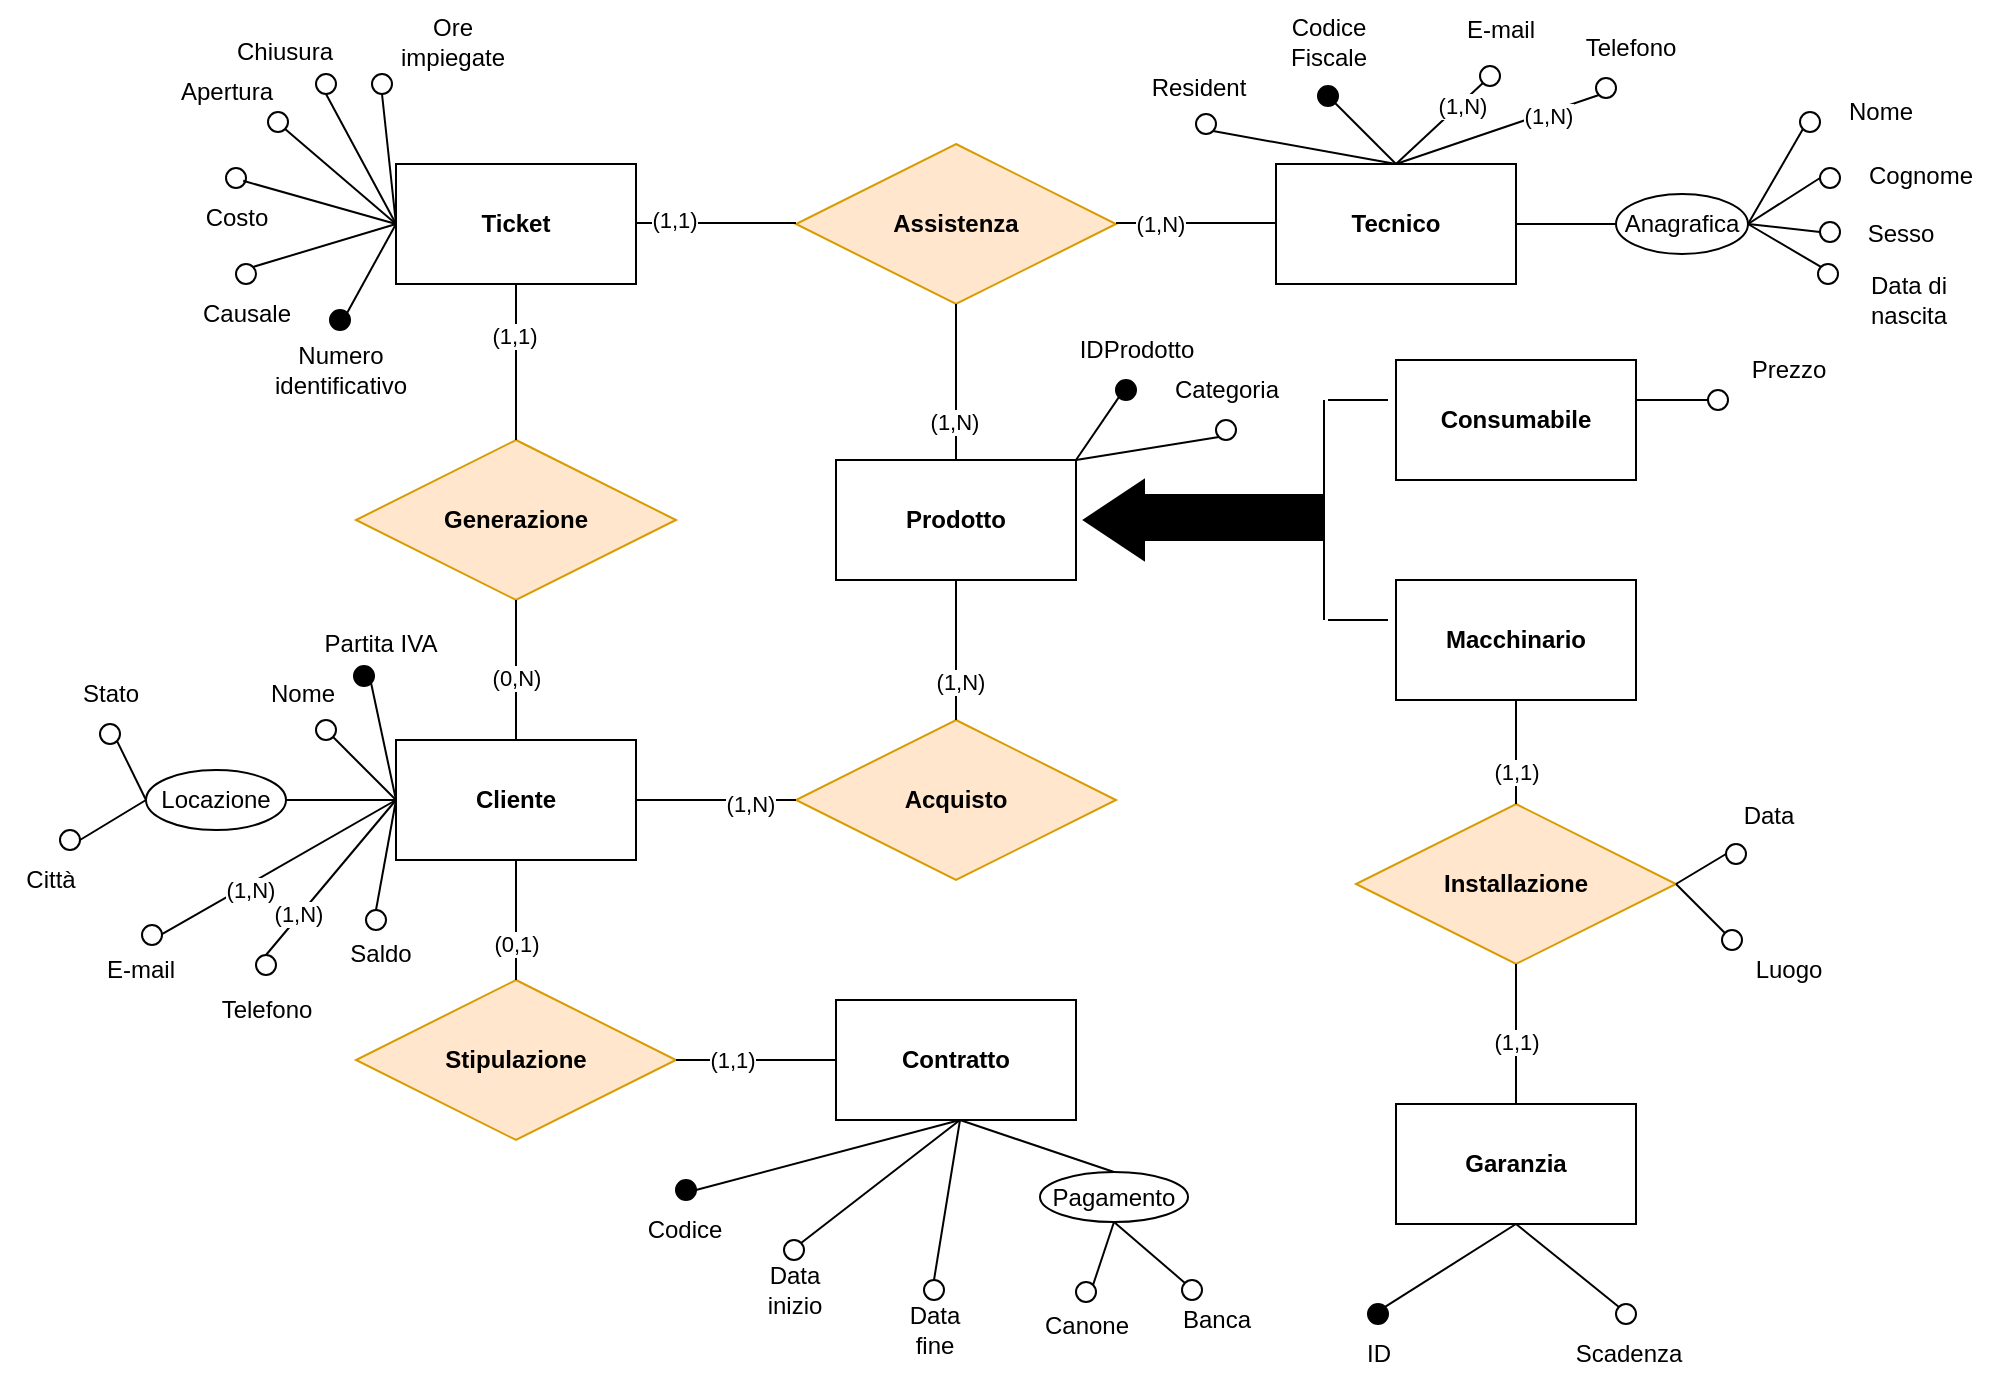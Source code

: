 <mxfile version="20.2.3" type="device"><diagram id="WCkFKTcD8QJV4buG_M0Y" name="Pagina-1"><mxGraphModel dx="1038" dy="641" grid="1" gridSize="10" guides="1" tooltips="1" connect="1" arrows="1" fold="1" page="1" pageScale="1" pageWidth="827" pageHeight="1169" math="0" shadow="0"><root><mxCell id="0"/><mxCell id="1" parent="0"/><mxCell id="jaDOFw0nCV8TzY5Cph0E-1" value="&lt;b&gt;Contratto&lt;/b&gt;" style="rounded=0;whiteSpace=wrap;html=1;" parent="1" vertex="1"><mxGeometry x="428" y="528" width="120" height="60" as="geometry"/></mxCell><mxCell id="jaDOFw0nCV8TzY5Cph0E-2" value="&lt;b&gt;Cliente&lt;/b&gt;" style="rounded=0;whiteSpace=wrap;html=1;" parent="1" vertex="1"><mxGeometry x="208" y="398" width="120" height="60" as="geometry"/></mxCell><mxCell id="jaDOFw0nCV8TzY5Cph0E-3" value="&lt;b&gt;Ticket&lt;/b&gt;" style="rounded=0;whiteSpace=wrap;html=1;" parent="1" vertex="1"><mxGeometry x="208" y="110" width="120" height="60" as="geometry"/></mxCell><mxCell id="jaDOFw0nCV8TzY5Cph0E-4" value="&lt;b&gt;Tecnico&lt;/b&gt;" style="rounded=0;whiteSpace=wrap;html=1;" parent="1" vertex="1"><mxGeometry x="648" y="110" width="120" height="60" as="geometry"/></mxCell><mxCell id="jaDOFw0nCV8TzY5Cph0E-5" value="&lt;b&gt;Stipulazione&lt;/b&gt;" style="rhombus;whiteSpace=wrap;html=1;fillColor=#ffe6cc;strokeColor=#d79b00;" parent="1" vertex="1"><mxGeometry x="188" y="518" width="160" height="80" as="geometry"/></mxCell><mxCell id="jaDOFw0nCV8TzY5Cph0E-6" value="&lt;b&gt;Generazione&lt;/b&gt;" style="rhombus;whiteSpace=wrap;html=1;fillColor=#ffe6cc;strokeColor=#d79b00;" parent="1" vertex="1"><mxGeometry x="188" y="248" width="160" height="80" as="geometry"/></mxCell><mxCell id="jaDOFw0nCV8TzY5Cph0E-7" value="" style="endArrow=none;html=1;rounded=0;exitX=0.5;exitY=0;exitDx=0;exitDy=0;entryX=0.5;entryY=1;entryDx=0;entryDy=0;" parent="1" source="jaDOFw0nCV8TzY5Cph0E-2" target="jaDOFw0nCV8TzY5Cph0E-6" edge="1"><mxGeometry width="50" height="50" relative="1" as="geometry"><mxPoint x="267.5" y="388" as="sourcePoint"/><mxPoint x="267.5" y="338" as="targetPoint"/></mxGeometry></mxCell><mxCell id="-6jxkSD3KiREKFxEEnWQ-5" value="(0,N)" style="edgeLabel;html=1;align=center;verticalAlign=middle;resizable=0;points=[];" parent="jaDOFw0nCV8TzY5Cph0E-7" vertex="1" connectable="0"><mxGeometry x="-0.469" y="2" relative="1" as="geometry"><mxPoint x="2" y="-13" as="offset"/></mxGeometry></mxCell><mxCell id="jaDOFw0nCV8TzY5Cph0E-8" value="&lt;b&gt;Assistenza&lt;/b&gt;" style="rhombus;whiteSpace=wrap;html=1;fillColor=#ffe6cc;strokeColor=#d79b00;" parent="1" vertex="1"><mxGeometry x="408" y="100" width="160" height="80" as="geometry"/></mxCell><mxCell id="jaDOFw0nCV8TzY5Cph0E-9" value="" style="endArrow=none;html=1;rounded=0;" parent="1" edge="1"><mxGeometry width="50" height="50" relative="1" as="geometry"><mxPoint x="328" y="139.5" as="sourcePoint"/><mxPoint x="408" y="139.5" as="targetPoint"/></mxGeometry></mxCell><mxCell id="-6jxkSD3KiREKFxEEnWQ-7" value="(1,1)" style="edgeLabel;html=1;align=center;verticalAlign=middle;resizable=0;points=[];" parent="jaDOFw0nCV8TzY5Cph0E-9" vertex="1" connectable="0"><mxGeometry x="-0.525" y="2" relative="1" as="geometry"><mxPoint as="offset"/></mxGeometry></mxCell><mxCell id="jaDOFw0nCV8TzY5Cph0E-10" value="" style="endArrow=none;html=1;rounded=0;" parent="1" edge="1"><mxGeometry width="50" height="50" relative="1" as="geometry"><mxPoint x="568" y="139.5" as="sourcePoint"/><mxPoint x="648" y="139.5" as="targetPoint"/></mxGeometry></mxCell><mxCell id="-6jxkSD3KiREKFxEEnWQ-8" value="(1,N)" style="edgeLabel;html=1;align=center;verticalAlign=middle;resizable=0;points=[];" parent="jaDOFw0nCV8TzY5Cph0E-10" vertex="1" connectable="0"><mxGeometry x="-0.45" relative="1" as="geometry"><mxPoint as="offset"/></mxGeometry></mxCell><mxCell id="jaDOFw0nCV8TzY5Cph0E-11" value="&lt;b&gt;Prodotto&lt;/b&gt;" style="rounded=0;whiteSpace=wrap;html=1;" parent="1" vertex="1"><mxGeometry x="428" y="258" width="120" height="60" as="geometry"/></mxCell><mxCell id="jaDOFw0nCV8TzY5Cph0E-12" value="" style="endArrow=none;html=1;rounded=0;entryX=0.5;entryY=1;entryDx=0;entryDy=0;exitX=0.5;exitY=0;exitDx=0;exitDy=0;" parent="1" source="jaDOFw0nCV8TzY5Cph0E-6" target="jaDOFw0nCV8TzY5Cph0E-3" edge="1"><mxGeometry width="50" height="50" relative="1" as="geometry"><mxPoint x="478" y="298" as="sourcePoint"/><mxPoint x="528" y="248" as="targetPoint"/></mxGeometry></mxCell><mxCell id="-6jxkSD3KiREKFxEEnWQ-6" value="(1,1)" style="edgeLabel;html=1;align=center;verticalAlign=middle;resizable=0;points=[];" parent="jaDOFw0nCV8TzY5Cph0E-12" vertex="1" connectable="0"><mxGeometry x="0.349" y="1" relative="1" as="geometry"><mxPoint as="offset"/></mxGeometry></mxCell><mxCell id="jaDOFw0nCV8TzY5Cph0E-13" value="&lt;b&gt;Acquisto&lt;/b&gt;" style="rhombus;whiteSpace=wrap;html=1;fillColor=#ffe6cc;strokeColor=#d79b00;" parent="1" vertex="1"><mxGeometry x="408" y="388" width="160" height="80" as="geometry"/></mxCell><mxCell id="jaDOFw0nCV8TzY5Cph0E-14" value="" style="endArrow=none;html=1;rounded=0;exitX=0.5;exitY=1;exitDx=0;exitDy=0;entryX=0.5;entryY=0;entryDx=0;entryDy=0;" parent="1" source="jaDOFw0nCV8TzY5Cph0E-2" target="jaDOFw0nCV8TzY5Cph0E-5" edge="1"><mxGeometry width="50" height="50" relative="1" as="geometry"><mxPoint x="478" y="438" as="sourcePoint"/><mxPoint x="528" y="388" as="targetPoint"/></mxGeometry></mxCell><mxCell id="-6jxkSD3KiREKFxEEnWQ-3" value="(0,1)" style="edgeLabel;html=1;align=center;verticalAlign=middle;resizable=0;points=[];" parent="jaDOFw0nCV8TzY5Cph0E-14" vertex="1" connectable="0"><mxGeometry x="0.613" relative="1" as="geometry"><mxPoint y="-7" as="offset"/></mxGeometry></mxCell><mxCell id="jaDOFw0nCV8TzY5Cph0E-15" value="" style="endArrow=none;html=1;rounded=0;entryX=0.5;entryY=1;entryDx=0;entryDy=0;exitX=0.5;exitY=0;exitDx=0;exitDy=0;" parent="1" source="jaDOFw0nCV8TzY5Cph0E-13" target="jaDOFw0nCV8TzY5Cph0E-11" edge="1"><mxGeometry width="50" height="50" relative="1" as="geometry"><mxPoint x="478" y="408" as="sourcePoint"/><mxPoint x="528" y="358" as="targetPoint"/></mxGeometry></mxCell><mxCell id="-6jxkSD3KiREKFxEEnWQ-2" value="(1,N)" style="edgeLabel;html=1;align=center;verticalAlign=middle;resizable=0;points=[];" parent="jaDOFw0nCV8TzY5Cph0E-15" vertex="1" connectable="0"><mxGeometry x="-0.44" y="-2" relative="1" as="geometry"><mxPoint as="offset"/></mxGeometry></mxCell><mxCell id="jaDOFw0nCV8TzY5Cph0E-16" value="" style="endArrow=none;html=1;rounded=0;entryX=1;entryY=0.5;entryDx=0;entryDy=0;exitX=0;exitY=0.5;exitDx=0;exitDy=0;" parent="1" source="jaDOFw0nCV8TzY5Cph0E-13" target="jaDOFw0nCV8TzY5Cph0E-2" edge="1"><mxGeometry width="50" height="50" relative="1" as="geometry"><mxPoint x="488" y="418" as="sourcePoint"/><mxPoint x="538" y="368" as="targetPoint"/></mxGeometry></mxCell><mxCell id="-6jxkSD3KiREKFxEEnWQ-1" value="(1,N)" style="edgeLabel;html=1;align=center;verticalAlign=middle;resizable=0;points=[];" parent="jaDOFw0nCV8TzY5Cph0E-16" vertex="1" connectable="0"><mxGeometry x="-0.425" y="2" relative="1" as="geometry"><mxPoint as="offset"/></mxGeometry></mxCell><mxCell id="jaDOFw0nCV8TzY5Cph0E-17" value="" style="endArrow=none;html=1;rounded=0;exitX=1;exitY=0.5;exitDx=0;exitDy=0;entryX=0;entryY=0.5;entryDx=0;entryDy=0;" parent="1" source="jaDOFw0nCV8TzY5Cph0E-5" target="jaDOFw0nCV8TzY5Cph0E-1" edge="1"><mxGeometry width="50" height="50" relative="1" as="geometry"><mxPoint x="488" y="418" as="sourcePoint"/><mxPoint x="538" y="368" as="targetPoint"/></mxGeometry></mxCell><mxCell id="-6jxkSD3KiREKFxEEnWQ-4" value="(1,1)" style="edgeLabel;html=1;align=center;verticalAlign=middle;resizable=0;points=[];" parent="jaDOFw0nCV8TzY5Cph0E-17" vertex="1" connectable="0"><mxGeometry x="-0.7" relative="1" as="geometry"><mxPoint x="16" as="offset"/></mxGeometry></mxCell><mxCell id="jaDOFw0nCV8TzY5Cph0E-18" value="" style="endArrow=none;html=1;rounded=0;entryX=0.5;entryY=1;entryDx=0;entryDy=0;exitX=0.5;exitY=0;exitDx=0;exitDy=0;" parent="1" source="jaDOFw0nCV8TzY5Cph0E-11" target="jaDOFw0nCV8TzY5Cph0E-8" edge="1"><mxGeometry width="50" height="50" relative="1" as="geometry"><mxPoint x="638" y="358" as="sourcePoint"/><mxPoint x="638" y="288" as="targetPoint"/></mxGeometry></mxCell><mxCell id="-6jxkSD3KiREKFxEEnWQ-9" value="(1,N)" style="edgeLabel;html=1;align=center;verticalAlign=middle;resizable=0;points=[];" parent="jaDOFw0nCV8TzY5Cph0E-18" vertex="1" connectable="0"><mxGeometry x="-0.497" y="1" relative="1" as="geometry"><mxPoint as="offset"/></mxGeometry></mxCell><mxCell id="jaDOFw0nCV8TzY5Cph0E-19" value="" style="endArrow=none;html=1;rounded=0;exitX=0;exitY=1;exitDx=0;exitDy=0;entryX=1;entryY=0;entryDx=0;entryDy=0;" parent="1" source="jaDOFw0nCV8TzY5Cph0E-21" target="jaDOFw0nCV8TzY5Cph0E-11" edge="1"><mxGeometry width="50" height="50" relative="1" as="geometry"><mxPoint x="694" y="418" as="sourcePoint"/><mxPoint x="488" y="258" as="targetPoint"/></mxGeometry></mxCell><mxCell id="jaDOFw0nCV8TzY5Cph0E-20" value="" style="ellipse;whiteSpace=wrap;html=1;aspect=fixed;" parent="1" vertex="1"><mxGeometry x="618" y="238" width="10" height="10" as="geometry"/></mxCell><mxCell id="jaDOFw0nCV8TzY5Cph0E-21" value="" style="ellipse;whiteSpace=wrap;html=1;aspect=fixed;fillColor=#000000;" parent="1" vertex="1"><mxGeometry x="568" y="218" width="10" height="10" as="geometry"/></mxCell><mxCell id="jaDOFw0nCV8TzY5Cph0E-22" value="" style="endArrow=none;html=1;rounded=0;entryX=1;entryY=0;entryDx=0;entryDy=0;exitX=0;exitY=1;exitDx=0;exitDy=0;" parent="1" source="jaDOFw0nCV8TzY5Cph0E-20" target="jaDOFw0nCV8TzY5Cph0E-11" edge="1"><mxGeometry width="50" height="50" relative="1" as="geometry"><mxPoint x="535.464" y="236.536" as="sourcePoint"/><mxPoint x="492" y="268" as="targetPoint"/></mxGeometry></mxCell><mxCell id="jaDOFw0nCV8TzY5Cph0E-23" value="IDProdotto" style="text;html=1;align=center;verticalAlign=middle;resizable=0;points=[];autosize=1;strokeColor=none;fillColor=none;" parent="1" vertex="1"><mxGeometry x="538" y="188" width="80" height="30" as="geometry"/></mxCell><mxCell id="jaDOFw0nCV8TzY5Cph0E-24" value="Categoria" style="text;html=1;align=center;verticalAlign=middle;resizable=0;points=[];autosize=1;strokeColor=none;fillColor=none;" parent="1" vertex="1"><mxGeometry x="583" y="208" width="80" height="30" as="geometry"/></mxCell><mxCell id="jaDOFw0nCV8TzY5Cph0E-25" value="" style="triangle;whiteSpace=wrap;html=1;fillColor=#000000;rotation=-180;" parent="1" vertex="1"><mxGeometry x="552" y="268" width="30" height="40" as="geometry"/></mxCell><mxCell id="jaDOFw0nCV8TzY5Cph0E-26" value="" style="rounded=0;whiteSpace=wrap;html=1;fillColor=#000000;" parent="1" vertex="1"><mxGeometry x="582" y="275.5" width="90" height="22.5" as="geometry"/></mxCell><mxCell id="jaDOFw0nCV8TzY5Cph0E-29" value="" style="endArrow=none;html=1;rounded=0;" parent="1" edge="1"><mxGeometry width="50" height="50" relative="1" as="geometry"><mxPoint x="672" y="338" as="sourcePoint"/><mxPoint x="672" y="228" as="targetPoint"/></mxGeometry></mxCell><mxCell id="jaDOFw0nCV8TzY5Cph0E-30" value="" style="endArrow=none;html=1;rounded=0;entryX=0;entryY=0.5;entryDx=0;entryDy=0;" parent="1" edge="1"><mxGeometry width="50" height="50" relative="1" as="geometry"><mxPoint x="674" y="338" as="sourcePoint"/><mxPoint x="704" y="338" as="targetPoint"/></mxGeometry></mxCell><mxCell id="jaDOFw0nCV8TzY5Cph0E-31" value="" style="endArrow=none;html=1;rounded=0;entryX=0;entryY=0.5;entryDx=0;entryDy=0;" parent="1" edge="1"><mxGeometry width="50" height="50" relative="1" as="geometry"><mxPoint x="674" y="228" as="sourcePoint"/><mxPoint x="704" y="228" as="targetPoint"/></mxGeometry></mxCell><mxCell id="jaDOFw0nCV8TzY5Cph0E-32" value="" style="ellipse;whiteSpace=wrap;html=1;aspect=fixed;" parent="1" vertex="1"><mxGeometry x="864" y="223" width="10" height="10" as="geometry"/></mxCell><mxCell id="jaDOFw0nCV8TzY5Cph0E-33" value="" style="endArrow=none;html=1;rounded=0;entryX=0;entryY=0.5;entryDx=0;entryDy=0;exitX=1;exitY=0.5;exitDx=0;exitDy=0;" parent="1" target="jaDOFw0nCV8TzY5Cph0E-32" edge="1"><mxGeometry width="50" height="50" relative="1" as="geometry"><mxPoint x="820" y="228" as="sourcePoint"/><mxPoint x="744" y="368" as="targetPoint"/></mxGeometry></mxCell><mxCell id="jaDOFw0nCV8TzY5Cph0E-34" value="Prezzo" style="text;html=1;align=center;verticalAlign=middle;resizable=0;points=[];autosize=1;strokeColor=none;fillColor=none;" parent="1" vertex="1"><mxGeometry x="874" y="198" width="60" height="30" as="geometry"/></mxCell><mxCell id="jaDOFw0nCV8TzY5Cph0E-35" value="&lt;b&gt;Macchinario&lt;/b&gt;" style="rounded=0;whiteSpace=wrap;html=1;" parent="1" vertex="1"><mxGeometry x="708" y="318" width="120" height="60" as="geometry"/></mxCell><mxCell id="jaDOFw0nCV8TzY5Cph0E-36" value="&lt;b&gt;Consumabile&lt;/b&gt;" style="rounded=0;whiteSpace=wrap;html=1;" parent="1" vertex="1"><mxGeometry x="708" y="208" width="120" height="60" as="geometry"/></mxCell><mxCell id="jaDOFw0nCV8TzY5Cph0E-37" value="&lt;b&gt;Installazione&lt;/b&gt;" style="rhombus;whiteSpace=wrap;html=1;fillColor=#ffe6cc;strokeColor=#d79b00;" parent="1" vertex="1"><mxGeometry x="688" y="430" width="160" height="80" as="geometry"/></mxCell><mxCell id="jaDOFw0nCV8TzY5Cph0E-38" value="" style="endArrow=none;html=1;rounded=0;entryX=0.5;entryY=1;entryDx=0;entryDy=0;exitX=0.5;exitY=0;exitDx=0;exitDy=0;" parent="1" source="jaDOFw0nCV8TzY5Cph0E-37" target="jaDOFw0nCV8TzY5Cph0E-35" edge="1"><mxGeometry width="50" height="50" relative="1" as="geometry"><mxPoint x="480" y="410" as="sourcePoint"/><mxPoint x="530" y="360" as="targetPoint"/></mxGeometry></mxCell><mxCell id="-6jxkSD3KiREKFxEEnWQ-10" value="(1,1)" style="edgeLabel;html=1;align=center;verticalAlign=middle;resizable=0;points=[];" parent="jaDOFw0nCV8TzY5Cph0E-38" vertex="1" connectable="0"><mxGeometry x="-0.554" y="1" relative="1" as="geometry"><mxPoint x="1" y="-5" as="offset"/></mxGeometry></mxCell><mxCell id="jaDOFw0nCV8TzY5Cph0E-39" value="&lt;b&gt;Garanzia&lt;/b&gt;" style="rounded=0;whiteSpace=wrap;html=1;" parent="1" vertex="1"><mxGeometry x="708" y="580" width="120" height="60" as="geometry"/></mxCell><mxCell id="jaDOFw0nCV8TzY5Cph0E-40" value="" style="endArrow=none;html=1;rounded=0;entryX=0.5;entryY=1;entryDx=0;entryDy=0;exitX=0.5;exitY=0;exitDx=0;exitDy=0;" parent="1" source="jaDOFw0nCV8TzY5Cph0E-39" target="jaDOFw0nCV8TzY5Cph0E-37" edge="1"><mxGeometry width="50" height="50" relative="1" as="geometry"><mxPoint x="778" y="440" as="sourcePoint"/><mxPoint x="778" y="388" as="targetPoint"/></mxGeometry></mxCell><mxCell id="-6jxkSD3KiREKFxEEnWQ-11" value="(1,1)" style="edgeLabel;html=1;align=center;verticalAlign=middle;resizable=0;points=[];" parent="jaDOFw0nCV8TzY5Cph0E-40" vertex="1" connectable="0"><mxGeometry x="-0.383" y="2" relative="1" as="geometry"><mxPoint x="2" y="-10" as="offset"/></mxGeometry></mxCell><mxCell id="jaDOFw0nCV8TzY5Cph0E-41" value="Scadenza" style="text;html=1;align=center;verticalAlign=middle;resizable=0;points=[];autosize=1;strokeColor=none;fillColor=none;" parent="1" vertex="1"><mxGeometry x="784" y="690" width="80" height="30" as="geometry"/></mxCell><mxCell id="jaDOFw0nCV8TzY5Cph0E-42" value="" style="ellipse;whiteSpace=wrap;html=1;aspect=fixed;" parent="1" vertex="1"><mxGeometry x="818" y="680" width="10" height="10" as="geometry"/></mxCell><mxCell id="jaDOFw0nCV8TzY5Cph0E-43" value="" style="ellipse;whiteSpace=wrap;html=1;aspect=fixed;strokeColor=#000000;fillColor=#000000;" parent="1" vertex="1"><mxGeometry x="694" y="680" width="10" height="10" as="geometry"/></mxCell><mxCell id="jaDOFw0nCV8TzY5Cph0E-44" value="ID" style="text;html=1;align=center;verticalAlign=middle;resizable=0;points=[];autosize=1;strokeColor=none;fillColor=none;" parent="1" vertex="1"><mxGeometry x="679" y="690" width="40" height="30" as="geometry"/></mxCell><mxCell id="jaDOFw0nCV8TzY5Cph0E-45" value="" style="endArrow=none;html=1;rounded=0;entryX=0.5;entryY=1;entryDx=0;entryDy=0;exitX=1;exitY=0;exitDx=0;exitDy=0;" parent="1" source="jaDOFw0nCV8TzY5Cph0E-43" target="jaDOFw0nCV8TzY5Cph0E-39" edge="1"><mxGeometry width="50" height="50" relative="1" as="geometry"><mxPoint x="480" y="680" as="sourcePoint"/><mxPoint x="530" y="630" as="targetPoint"/></mxGeometry></mxCell><mxCell id="jaDOFw0nCV8TzY5Cph0E-46" value="" style="endArrow=none;html=1;rounded=0;entryX=0;entryY=0;entryDx=0;entryDy=0;exitX=0.5;exitY=1;exitDx=0;exitDy=0;" parent="1" source="jaDOFw0nCV8TzY5Cph0E-39" target="jaDOFw0nCV8TzY5Cph0E-42" edge="1"><mxGeometry width="50" height="50" relative="1" as="geometry"><mxPoint x="712.536" y="691.464" as="sourcePoint"/><mxPoint x="778" y="650" as="targetPoint"/></mxGeometry></mxCell><mxCell id="jaDOFw0nCV8TzY5Cph0E-47" value="" style="ellipse;whiteSpace=wrap;html=1;aspect=fixed;" parent="1" vertex="1"><mxGeometry x="873" y="450" width="10" height="10" as="geometry"/></mxCell><mxCell id="jaDOFw0nCV8TzY5Cph0E-48" value="Data" style="text;html=1;align=center;verticalAlign=middle;resizable=0;points=[];autosize=1;strokeColor=none;fillColor=none;" parent="1" vertex="1"><mxGeometry x="869" y="421" width="50" height="30" as="geometry"/></mxCell><mxCell id="jaDOFw0nCV8TzY5Cph0E-49" value="" style="ellipse;whiteSpace=wrap;html=1;aspect=fixed;" parent="1" vertex="1"><mxGeometry x="871" y="493" width="10" height="10" as="geometry"/></mxCell><mxCell id="jaDOFw0nCV8TzY5Cph0E-50" value="Luogo" style="text;html=1;align=center;verticalAlign=middle;resizable=0;points=[];autosize=1;strokeColor=none;fillColor=none;" parent="1" vertex="1"><mxGeometry x="874" y="498" width="60" height="30" as="geometry"/></mxCell><mxCell id="jaDOFw0nCV8TzY5Cph0E-51" value="" style="endArrow=none;html=1;rounded=0;entryX=1;entryY=0.5;entryDx=0;entryDy=0;exitX=0;exitY=0.5;exitDx=0;exitDy=0;" parent="1" source="jaDOFw0nCV8TzY5Cph0E-47" target="jaDOFw0nCV8TzY5Cph0E-37" edge="1"><mxGeometry width="50" height="50" relative="1" as="geometry"><mxPoint x="490" y="560" as="sourcePoint"/><mxPoint x="540" y="510" as="targetPoint"/></mxGeometry></mxCell><mxCell id="jaDOFw0nCV8TzY5Cph0E-52" value="" style="endArrow=none;html=1;rounded=0;entryX=1;entryY=0.5;entryDx=0;entryDy=0;exitX=0;exitY=0;exitDx=0;exitDy=0;" parent="1" source="jaDOFw0nCV8TzY5Cph0E-49" target="jaDOFw0nCV8TzY5Cph0E-37" edge="1"><mxGeometry width="50" height="50" relative="1" as="geometry"><mxPoint x="883" y="465" as="sourcePoint"/><mxPoint x="858" y="480" as="targetPoint"/></mxGeometry></mxCell><mxCell id="jaDOFw0nCV8TzY5Cph0E-53" value="" style="ellipse;whiteSpace=wrap;html=1;aspect=fixed;fillColor=#000000;" parent="1" vertex="1"><mxGeometry x="669" y="71" width="10" height="10" as="geometry"/></mxCell><mxCell id="jaDOFw0nCV8TzY5Cph0E-54" value="" style="ellipse;whiteSpace=wrap;html=1;aspect=fixed;" parent="1" vertex="1"><mxGeometry x="910" y="84" width="10" height="10" as="geometry"/></mxCell><mxCell id="jaDOFw0nCV8TzY5Cph0E-55" value="" style="ellipse;whiteSpace=wrap;html=1;aspect=fixed;" parent="1" vertex="1"><mxGeometry x="920" y="112" width="10" height="10" as="geometry"/></mxCell><mxCell id="jaDOFw0nCV8TzY5Cph0E-56" value="Codice&lt;br&gt;Fiscale" style="text;html=1;align=center;verticalAlign=middle;resizable=0;points=[];autosize=1;strokeColor=none;fillColor=none;" parent="1" vertex="1"><mxGeometry x="644" y="29" width="60" height="40" as="geometry"/></mxCell><mxCell id="jaDOFw0nCV8TzY5Cph0E-57" value="Nome" style="text;html=1;align=center;verticalAlign=middle;resizable=0;points=[];autosize=1;strokeColor=none;fillColor=none;" parent="1" vertex="1"><mxGeometry x="920" y="69" width="60" height="30" as="geometry"/></mxCell><mxCell id="jaDOFw0nCV8TzY5Cph0E-58" value="Anagrafica" style="ellipse;whiteSpace=wrap;html=1;" parent="1" vertex="1"><mxGeometry x="818" y="125" width="66" height="30" as="geometry"/></mxCell><mxCell id="jaDOFw0nCV8TzY5Cph0E-59" value="Cognome" style="text;html=1;align=center;verticalAlign=middle;resizable=0;points=[];autosize=1;strokeColor=none;fillColor=none;" parent="1" vertex="1"><mxGeometry x="930" y="101" width="80" height="30" as="geometry"/></mxCell><mxCell id="jaDOFw0nCV8TzY5Cph0E-60" value="Sesso" style="text;html=1;align=center;verticalAlign=middle;resizable=0;points=[];autosize=1;strokeColor=none;fillColor=none;" parent="1" vertex="1"><mxGeometry x="930" y="130" width="60" height="30" as="geometry"/></mxCell><mxCell id="jaDOFw0nCV8TzY5Cph0E-61" value="" style="ellipse;whiteSpace=wrap;html=1;aspect=fixed;" parent="1" vertex="1"><mxGeometry x="920" y="139" width="10" height="10" as="geometry"/></mxCell><mxCell id="jaDOFw0nCV8TzY5Cph0E-62" value="" style="ellipse;whiteSpace=wrap;html=1;aspect=fixed;" parent="1" vertex="1"><mxGeometry x="919" y="160" width="10" height="10" as="geometry"/></mxCell><mxCell id="jaDOFw0nCV8TzY5Cph0E-63" value="Data di&lt;br&gt;nascita" style="text;html=1;align=center;verticalAlign=middle;resizable=0;points=[];autosize=1;strokeColor=none;fillColor=none;" parent="1" vertex="1"><mxGeometry x="934" y="158" width="60" height="40" as="geometry"/></mxCell><mxCell id="jaDOFw0nCV8TzY5Cph0E-64" value="" style="ellipse;whiteSpace=wrap;html=1;aspect=fixed;" parent="1" vertex="1"><mxGeometry x="608" y="85" width="10" height="10" as="geometry"/></mxCell><mxCell id="jaDOFw0nCV8TzY5Cph0E-65" value="Resident" style="text;html=1;align=center;verticalAlign=middle;resizable=0;points=[];autosize=1;strokeColor=none;fillColor=none;" parent="1" vertex="1"><mxGeometry x="574" y="57" width="70" height="30" as="geometry"/></mxCell><mxCell id="jaDOFw0nCV8TzY5Cph0E-70" value="" style="ellipse;whiteSpace=wrap;html=1;aspect=fixed;" parent="1" vertex="1"><mxGeometry x="750" y="61" width="10" height="10" as="geometry"/></mxCell><mxCell id="jaDOFw0nCV8TzY5Cph0E-71" value="E-mail" style="text;html=1;align=center;verticalAlign=middle;resizable=0;points=[];autosize=1;strokeColor=none;fillColor=none;" parent="1" vertex="1"><mxGeometry x="730" y="28" width="60" height="30" as="geometry"/></mxCell><mxCell id="jaDOFw0nCV8TzY5Cph0E-73" value="Telefono" style="text;html=1;align=center;verticalAlign=middle;resizable=0;points=[];autosize=1;strokeColor=none;fillColor=none;" parent="1" vertex="1"><mxGeometry x="790" y="36.55" width="70" height="30" as="geometry"/></mxCell><mxCell id="jaDOFw0nCV8TzY5Cph0E-76" value="" style="ellipse;whiteSpace=wrap;html=1;aspect=fixed;" parent="1" vertex="1"><mxGeometry x="808" y="67" width="10" height="10" as="geometry"/></mxCell><mxCell id="jaDOFw0nCV8TzY5Cph0E-77" value="" style="endArrow=none;html=1;rounded=0;entryX=1;entryY=1;entryDx=0;entryDy=0;exitX=0.5;exitY=0;exitDx=0;exitDy=0;" parent="1" source="jaDOFw0nCV8TzY5Cph0E-4" target="jaDOFw0nCV8TzY5Cph0E-64" edge="1"><mxGeometry width="50" height="50" relative="1" as="geometry"><mxPoint x="760" y="250" as="sourcePoint"/><mxPoint x="810" y="200" as="targetPoint"/></mxGeometry></mxCell><mxCell id="jaDOFw0nCV8TzY5Cph0E-78" value="" style="endArrow=none;html=1;rounded=0;entryX=1;entryY=1;entryDx=0;entryDy=0;exitX=0.5;exitY=0;exitDx=0;exitDy=0;" parent="1" source="jaDOFw0nCV8TzY5Cph0E-4" target="jaDOFw0nCV8TzY5Cph0E-53" edge="1"><mxGeometry width="50" height="50" relative="1" as="geometry"><mxPoint x="760" y="250" as="sourcePoint"/><mxPoint x="810" y="200" as="targetPoint"/></mxGeometry></mxCell><mxCell id="jaDOFw0nCV8TzY5Cph0E-79" value="" style="endArrow=none;html=1;rounded=0;entryX=0;entryY=1;entryDx=0;entryDy=0;exitX=0.5;exitY=0;exitDx=0;exitDy=0;" parent="1" source="jaDOFw0nCV8TzY5Cph0E-4" target="jaDOFw0nCV8TzY5Cph0E-70" edge="1"><mxGeometry width="50" height="50" relative="1" as="geometry"><mxPoint x="718" y="120" as="sourcePoint"/><mxPoint x="687.536" y="89.536" as="targetPoint"/></mxGeometry></mxCell><mxCell id="jaDOFw0nCV8TzY5Cph0E-86" value="(1,N)" style="edgeLabel;html=1;align=center;verticalAlign=middle;resizable=0;points=[];" parent="jaDOFw0nCV8TzY5Cph0E-79" vertex="1" connectable="0"><mxGeometry x="0.469" y="-1" relative="1" as="geometry"><mxPoint as="offset"/></mxGeometry></mxCell><mxCell id="jaDOFw0nCV8TzY5Cph0E-80" value="" style="endArrow=none;html=1;rounded=0;entryX=0;entryY=1;entryDx=0;entryDy=0;exitX=0.5;exitY=0;exitDx=0;exitDy=0;" parent="1" source="jaDOFw0nCV8TzY5Cph0E-4" target="jaDOFw0nCV8TzY5Cph0E-76" edge="1"><mxGeometry width="50" height="50" relative="1" as="geometry"><mxPoint x="718" y="120" as="sourcePoint"/><mxPoint x="761.464" y="79.536" as="targetPoint"/></mxGeometry></mxCell><mxCell id="jaDOFw0nCV8TzY5Cph0E-87" value="(1,N)" style="edgeLabel;html=1;align=center;verticalAlign=middle;resizable=0;points=[];" parent="jaDOFw0nCV8TzY5Cph0E-80" vertex="1" connectable="0"><mxGeometry x="0.484" relative="1" as="geometry"><mxPoint y="1" as="offset"/></mxGeometry></mxCell><mxCell id="jaDOFw0nCV8TzY5Cph0E-81" value="" style="endArrow=none;html=1;rounded=0;entryX=0;entryY=0.5;entryDx=0;entryDy=0;exitX=1;exitY=0.5;exitDx=0;exitDy=0;" parent="1" source="jaDOFw0nCV8TzY5Cph0E-4" target="jaDOFw0nCV8TzY5Cph0E-58" edge="1"><mxGeometry width="50" height="50" relative="1" as="geometry"><mxPoint x="718" y="120" as="sourcePoint"/><mxPoint x="819.464" y="85.536" as="targetPoint"/></mxGeometry></mxCell><mxCell id="jaDOFw0nCV8TzY5Cph0E-82" value="" style="endArrow=none;html=1;rounded=0;entryX=0;entryY=1;entryDx=0;entryDy=0;exitX=1;exitY=0.5;exitDx=0;exitDy=0;" parent="1" source="jaDOFw0nCV8TzY5Cph0E-58" target="jaDOFw0nCV8TzY5Cph0E-54" edge="1"><mxGeometry width="50" height="50" relative="1" as="geometry"><mxPoint x="778" y="150" as="sourcePoint"/><mxPoint x="828" y="150" as="targetPoint"/></mxGeometry></mxCell><mxCell id="jaDOFw0nCV8TzY5Cph0E-83" value="" style="endArrow=none;html=1;rounded=0;entryX=0;entryY=0.5;entryDx=0;entryDy=0;exitX=1;exitY=0.5;exitDx=0;exitDy=0;" parent="1" source="jaDOFw0nCV8TzY5Cph0E-58" target="jaDOFw0nCV8TzY5Cph0E-55" edge="1"><mxGeometry width="50" height="50" relative="1" as="geometry"><mxPoint x="894" y="150" as="sourcePoint"/><mxPoint x="921.464" y="102.536" as="targetPoint"/></mxGeometry></mxCell><mxCell id="jaDOFw0nCV8TzY5Cph0E-84" value="" style="endArrow=none;html=1;rounded=0;entryX=0;entryY=0.5;entryDx=0;entryDy=0;exitX=1;exitY=0.5;exitDx=0;exitDy=0;" parent="1" source="jaDOFw0nCV8TzY5Cph0E-58" target="jaDOFw0nCV8TzY5Cph0E-61" edge="1"><mxGeometry width="50" height="50" relative="1" as="geometry"><mxPoint x="894" y="150" as="sourcePoint"/><mxPoint x="930" y="127" as="targetPoint"/></mxGeometry></mxCell><mxCell id="jaDOFw0nCV8TzY5Cph0E-85" value="" style="endArrow=none;html=1;rounded=0;entryX=0;entryY=0;entryDx=0;entryDy=0;exitX=1;exitY=0.5;exitDx=0;exitDy=0;" parent="1" source="jaDOFw0nCV8TzY5Cph0E-58" target="jaDOFw0nCV8TzY5Cph0E-62" edge="1"><mxGeometry width="50" height="50" relative="1" as="geometry"><mxPoint x="894" y="150" as="sourcePoint"/><mxPoint x="930" y="154" as="targetPoint"/></mxGeometry></mxCell><mxCell id="jaDOFw0nCV8TzY5Cph0E-88" value="" style="ellipse;whiteSpace=wrap;html=1;aspect=fixed;fillColor=#000000;" parent="1" vertex="1"><mxGeometry x="348" y="618" width="10" height="10" as="geometry"/></mxCell><mxCell id="jaDOFw0nCV8TzY5Cph0E-89" value="" style="ellipse;whiteSpace=wrap;html=1;aspect=fixed;" parent="1" vertex="1"><mxGeometry x="402" y="648" width="10" height="10" as="geometry"/></mxCell><mxCell id="jaDOFw0nCV8TzY5Cph0E-90" value="" style="ellipse;whiteSpace=wrap;html=1;aspect=fixed;" parent="1" vertex="1"><mxGeometry x="548" y="669" width="10" height="10" as="geometry"/></mxCell><mxCell id="jaDOFw0nCV8TzY5Cph0E-91" value="" style="ellipse;whiteSpace=wrap;html=1;aspect=fixed;" parent="1" vertex="1"><mxGeometry x="601" y="668" width="10" height="10" as="geometry"/></mxCell><mxCell id="jaDOFw0nCV8TzY5Cph0E-92" value="" style="ellipse;whiteSpace=wrap;html=1;aspect=fixed;" parent="1" vertex="1"><mxGeometry x="472" y="668" width="10" height="10" as="geometry"/></mxCell><mxCell id="jaDOFw0nCV8TzY5Cph0E-93" value="Data&lt;br&gt;inizio" style="text;html=1;align=center;verticalAlign=middle;resizable=0;points=[];autosize=1;strokeColor=none;fillColor=none;" parent="1" vertex="1"><mxGeometry x="382" y="653" width="50" height="40" as="geometry"/></mxCell><mxCell id="jaDOFw0nCV8TzY5Cph0E-94" value="Data&lt;br&gt;fine" style="text;html=1;align=center;verticalAlign=middle;resizable=0;points=[];autosize=1;strokeColor=none;fillColor=none;" parent="1" vertex="1"><mxGeometry x="452" y="673" width="50" height="40" as="geometry"/></mxCell><mxCell id="jaDOFw0nCV8TzY5Cph0E-95" value="Canone" style="text;html=1;align=center;verticalAlign=middle;resizable=0;points=[];autosize=1;strokeColor=none;fillColor=none;" parent="1" vertex="1"><mxGeometry x="518" y="676" width="70" height="30" as="geometry"/></mxCell><mxCell id="jaDOFw0nCV8TzY5Cph0E-96" value="Banca" style="text;html=1;align=center;verticalAlign=middle;resizable=0;points=[];autosize=1;strokeColor=none;fillColor=none;" parent="1" vertex="1"><mxGeometry x="588" y="673" width="60" height="30" as="geometry"/></mxCell><mxCell id="jaDOFw0nCV8TzY5Cph0E-97" value="" style="endArrow=none;html=1;rounded=0;entryX=0.5;entryY=1;entryDx=0;entryDy=0;exitX=1;exitY=0.5;exitDx=0;exitDy=0;" parent="1" source="jaDOFw0nCV8TzY5Cph0E-88" edge="1"><mxGeometry width="50" height="50" relative="1" as="geometry"><mxPoint x="452" y="728" as="sourcePoint"/><mxPoint x="490" y="588" as="targetPoint"/></mxGeometry></mxCell><mxCell id="jaDOFw0nCV8TzY5Cph0E-98" value="" style="endArrow=none;html=1;rounded=0;entryX=0.5;entryY=1;entryDx=0;entryDy=0;exitX=1;exitY=0;exitDx=0;exitDy=0;" parent="1" source="jaDOFw0nCV8TzY5Cph0E-89" edge="1"><mxGeometry width="50" height="50" relative="1" as="geometry"><mxPoint x="452" y="728" as="sourcePoint"/><mxPoint x="490" y="588" as="targetPoint"/></mxGeometry></mxCell><mxCell id="jaDOFw0nCV8TzY5Cph0E-99" value="Pagamento" style="ellipse;whiteSpace=wrap;html=1;" parent="1" vertex="1"><mxGeometry x="530" y="614" width="74" height="25" as="geometry"/></mxCell><mxCell id="jaDOFw0nCV8TzY5Cph0E-100" value="" style="endArrow=none;html=1;rounded=0;entryX=0.5;entryY=1;entryDx=0;entryDy=0;exitX=0.5;exitY=0;exitDx=0;exitDy=0;" parent="1" source="jaDOFw0nCV8TzY5Cph0E-92" edge="1"><mxGeometry width="50" height="50" relative="1" as="geometry"><mxPoint x="452" y="728" as="sourcePoint"/><mxPoint x="490" y="588" as="targetPoint"/></mxGeometry></mxCell><mxCell id="jaDOFw0nCV8TzY5Cph0E-101" value="" style="endArrow=none;html=1;rounded=0;entryX=0.5;entryY=1;entryDx=0;entryDy=0;exitX=0.5;exitY=0;exitDx=0;exitDy=0;" parent="1" source="jaDOFw0nCV8TzY5Cph0E-99" edge="1"><mxGeometry width="50" height="50" relative="1" as="geometry"><mxPoint x="452" y="728" as="sourcePoint"/><mxPoint x="490" y="588" as="targetPoint"/></mxGeometry></mxCell><mxCell id="jaDOFw0nCV8TzY5Cph0E-102" value="" style="endArrow=none;html=1;rounded=0;entryX=0.5;entryY=1;entryDx=0;entryDy=0;exitX=1;exitY=0;exitDx=0;exitDy=0;" parent="1" source="jaDOFw0nCV8TzY5Cph0E-90" target="jaDOFw0nCV8TzY5Cph0E-99" edge="1"><mxGeometry width="50" height="50" relative="1" as="geometry"><mxPoint x="438" y="734" as="sourcePoint"/><mxPoint x="553" y="645" as="targetPoint"/></mxGeometry></mxCell><mxCell id="jaDOFw0nCV8TzY5Cph0E-103" value="" style="endArrow=none;html=1;rounded=0;entryX=0.5;entryY=1;entryDx=0;entryDy=0;exitX=0;exitY=0;exitDx=0;exitDy=0;" parent="1" source="jaDOFw0nCV8TzY5Cph0E-91" target="jaDOFw0nCV8TzY5Cph0E-99" edge="1"><mxGeometry width="50" height="50" relative="1" as="geometry"><mxPoint x="438" y="734" as="sourcePoint"/><mxPoint x="553" y="645" as="targetPoint"/></mxGeometry></mxCell><mxCell id="jaDOFw0nCV8TzY5Cph0E-104" value="Codice" style="text;html=1;align=center;verticalAlign=middle;resizable=0;points=[];autosize=1;strokeColor=none;fillColor=none;" parent="1" vertex="1"><mxGeometry x="322" y="628" width="60" height="30" as="geometry"/></mxCell><mxCell id="jaDOFw0nCV8TzY5Cph0E-105" value="" style="ellipse;whiteSpace=wrap;html=1;aspect=fixed;" parent="1" vertex="1"><mxGeometry x="168" y="388" width="10" height="10" as="geometry"/></mxCell><mxCell id="jaDOFw0nCV8TzY5Cph0E-106" value="Nome" style="text;html=1;align=center;verticalAlign=middle;resizable=0;points=[];autosize=1;strokeColor=none;fillColor=none;" parent="1" vertex="1"><mxGeometry x="131" y="360" width="60" height="30" as="geometry"/></mxCell><mxCell id="jaDOFw0nCV8TzY5Cph0E-107" value="" style="ellipse;whiteSpace=wrap;html=1;aspect=fixed;fillColor=#000000;" parent="1" vertex="1"><mxGeometry x="187" y="361" width="10" height="10" as="geometry"/></mxCell><mxCell id="jaDOFw0nCV8TzY5Cph0E-108" value="" style="ellipse;whiteSpace=wrap;html=1;aspect=fixed;" parent="1" vertex="1"><mxGeometry x="60" y="390" width="10" height="10" as="geometry"/></mxCell><mxCell id="jaDOFw0nCV8TzY5Cph0E-109" value="" style="ellipse;whiteSpace=wrap;html=1;aspect=fixed;" parent="1" vertex="1"><mxGeometry x="138" y="505.5" width="10" height="10" as="geometry"/></mxCell><mxCell id="jaDOFw0nCV8TzY5Cph0E-110" value="" style="ellipse;whiteSpace=wrap;html=1;aspect=fixed;" parent="1" vertex="1"><mxGeometry x="193" y="483" width="10" height="10" as="geometry"/></mxCell><mxCell id="jaDOFw0nCV8TzY5Cph0E-111" value="Locazione" style="ellipse;whiteSpace=wrap;html=1;fillColor=#FFFFFF;" parent="1" vertex="1"><mxGeometry x="83" y="413" width="70" height="30" as="geometry"/></mxCell><mxCell id="jaDOFw0nCV8TzY5Cph0E-112" value="Stato" style="text;html=1;align=center;verticalAlign=middle;resizable=0;points=[];autosize=1;strokeColor=none;fillColor=none;" parent="1" vertex="1"><mxGeometry x="40" y="360" width="50" height="30" as="geometry"/></mxCell><mxCell id="jaDOFw0nCV8TzY5Cph0E-113" value="Città" style="text;html=1;align=center;verticalAlign=middle;resizable=0;points=[];autosize=1;strokeColor=none;fillColor=none;" parent="1" vertex="1"><mxGeometry x="10" y="453" width="50" height="30" as="geometry"/></mxCell><mxCell id="jaDOFw0nCV8TzY5Cph0E-114" value="" style="ellipse;whiteSpace=wrap;html=1;aspect=fixed;" parent="1" vertex="1"><mxGeometry x="40" y="443" width="10" height="10" as="geometry"/></mxCell><mxCell id="jaDOFw0nCV8TzY5Cph0E-117" value="" style="ellipse;whiteSpace=wrap;html=1;aspect=fixed;" parent="1" vertex="1"><mxGeometry x="81" y="490.5" width="10" height="10" as="geometry"/></mxCell><mxCell id="jaDOFw0nCV8TzY5Cph0E-118" value="Telefono" style="text;html=1;align=center;verticalAlign=middle;resizable=0;points=[];autosize=1;strokeColor=none;fillColor=none;" parent="1" vertex="1"><mxGeometry x="108" y="518" width="70" height="30" as="geometry"/></mxCell><mxCell id="jaDOFw0nCV8TzY5Cph0E-119" value="E-mail" style="text;html=1;align=center;verticalAlign=middle;resizable=0;points=[];autosize=1;strokeColor=none;fillColor=none;" parent="1" vertex="1"><mxGeometry x="50" y="498" width="60" height="30" as="geometry"/></mxCell><mxCell id="jaDOFw0nCV8TzY5Cph0E-122" value="Saldo" style="text;html=1;align=center;verticalAlign=middle;resizable=0;points=[];autosize=1;strokeColor=none;fillColor=none;" parent="1" vertex="1"><mxGeometry x="175" y="490" width="50" height="30" as="geometry"/></mxCell><mxCell id="jaDOFw0nCV8TzY5Cph0E-123" value="Partita IVA" style="text;html=1;align=center;verticalAlign=middle;resizable=0;points=[];autosize=1;strokeColor=none;fillColor=none;" parent="1" vertex="1"><mxGeometry x="160" y="335" width="80" height="30" as="geometry"/></mxCell><mxCell id="jaDOFw0nCV8TzY5Cph0E-124" value="" style="endArrow=none;html=1;rounded=0;entryX=0;entryY=0.5;entryDx=0;entryDy=0;exitX=1;exitY=0.5;exitDx=0;exitDy=0;" parent="1" source="jaDOFw0nCV8TzY5Cph0E-111" target="jaDOFw0nCV8TzY5Cph0E-2" edge="1"><mxGeometry width="50" height="50" relative="1" as="geometry"><mxPoint x="370" y="570" as="sourcePoint"/><mxPoint x="420" y="520" as="targetPoint"/></mxGeometry></mxCell><mxCell id="jaDOFw0nCV8TzY5Cph0E-125" value="" style="endArrow=none;html=1;rounded=0;entryX=0;entryY=0.5;entryDx=0;entryDy=0;exitX=1;exitY=1;exitDx=0;exitDy=0;" parent="1" source="jaDOFw0nCV8TzY5Cph0E-105" target="jaDOFw0nCV8TzY5Cph0E-2" edge="1"><mxGeometry width="50" height="50" relative="1" as="geometry"><mxPoint x="163" y="438" as="sourcePoint"/><mxPoint x="218" y="438" as="targetPoint"/></mxGeometry></mxCell><mxCell id="jaDOFw0nCV8TzY5Cph0E-126" value="" style="endArrow=none;html=1;rounded=0;entryX=0;entryY=0.5;entryDx=0;entryDy=0;exitX=1;exitY=1;exitDx=0;exitDy=0;" parent="1" source="jaDOFw0nCV8TzY5Cph0E-107" target="jaDOFw0nCV8TzY5Cph0E-2" edge="1"><mxGeometry width="50" height="50" relative="1" as="geometry"><mxPoint x="186.536" y="406.536" as="sourcePoint"/><mxPoint x="218" y="438" as="targetPoint"/></mxGeometry></mxCell><mxCell id="jaDOFw0nCV8TzY5Cph0E-127" value="" style="endArrow=none;html=1;rounded=0;entryX=0.5;entryY=0;entryDx=0;entryDy=0;exitX=0;exitY=0.5;exitDx=0;exitDy=0;" parent="1" source="jaDOFw0nCV8TzY5Cph0E-2" target="jaDOFw0nCV8TzY5Cph0E-109" edge="1"><mxGeometry width="50" height="50" relative="1" as="geometry"><mxPoint x="215.536" y="386.536" as="sourcePoint"/><mxPoint x="218" y="438" as="targetPoint"/></mxGeometry></mxCell><mxCell id="jaDOFw0nCV8TzY5Cph0E-133" value="(1,N)" style="edgeLabel;html=1;align=center;verticalAlign=middle;resizable=0;points=[];" parent="jaDOFw0nCV8TzY5Cph0E-127" vertex="1" connectable="0"><mxGeometry x="0.489" y="-1" relative="1" as="geometry"><mxPoint as="offset"/></mxGeometry></mxCell><mxCell id="jaDOFw0nCV8TzY5Cph0E-128" value="" style="endArrow=none;html=1;rounded=0;entryX=0.5;entryY=0;entryDx=0;entryDy=0;exitX=0;exitY=0.5;exitDx=0;exitDy=0;" parent="1" source="jaDOFw0nCV8TzY5Cph0E-2" target="jaDOFw0nCV8TzY5Cph0E-110" edge="1"><mxGeometry width="50" height="50" relative="1" as="geometry"><mxPoint x="218" y="438" as="sourcePoint"/><mxPoint x="153" y="515.5" as="targetPoint"/></mxGeometry></mxCell><mxCell id="jaDOFw0nCV8TzY5Cph0E-129" value="" style="endArrow=none;html=1;rounded=0;entryX=0;entryY=0.5;entryDx=0;entryDy=0;exitX=0.68;exitY=-0.093;exitDx=0;exitDy=0;exitPerimeter=0;" parent="1" source="jaDOFw0nCV8TzY5Cph0E-119" target="jaDOFw0nCV8TzY5Cph0E-2" edge="1"><mxGeometry width="50" height="50" relative="1" as="geometry"><mxPoint x="90" y="490" as="sourcePoint"/><mxPoint x="226" y="493" as="targetPoint"/></mxGeometry></mxCell><mxCell id="jaDOFw0nCV8TzY5Cph0E-132" value="(1,N)" style="edgeLabel;html=1;align=center;verticalAlign=middle;resizable=0;points=[];" parent="jaDOFw0nCV8TzY5Cph0E-129" vertex="1" connectable="0"><mxGeometry x="-0.264" y="-2" relative="1" as="geometry"><mxPoint as="offset"/></mxGeometry></mxCell><mxCell id="jaDOFw0nCV8TzY5Cph0E-130" value="" style="endArrow=none;html=1;rounded=0;entryX=1;entryY=1;entryDx=0;entryDy=0;exitX=0;exitY=0.5;exitDx=0;exitDy=0;" parent="1" source="jaDOFw0nCV8TzY5Cph0E-111" target="jaDOFw0nCV8TzY5Cph0E-108" edge="1"><mxGeometry width="50" height="50" relative="1" as="geometry"><mxPoint x="370" y="570" as="sourcePoint"/><mxPoint x="420" y="520" as="targetPoint"/></mxGeometry></mxCell><mxCell id="jaDOFw0nCV8TzY5Cph0E-131" value="" style="endArrow=none;html=1;rounded=0;entryX=1;entryY=0.5;entryDx=0;entryDy=0;exitX=0;exitY=0.5;exitDx=0;exitDy=0;" parent="1" source="jaDOFw0nCV8TzY5Cph0E-111" target="jaDOFw0nCV8TzY5Cph0E-114" edge="1"><mxGeometry width="50" height="50" relative="1" as="geometry"><mxPoint x="93" y="438" as="sourcePoint"/><mxPoint x="78.536" y="408.536" as="targetPoint"/></mxGeometry></mxCell><mxCell id="jaDOFw0nCV8TzY5Cph0E-134" value="" style="ellipse;whiteSpace=wrap;html=1;aspect=fixed;fillColor=#000000;" parent="1" vertex="1"><mxGeometry x="175" y="183" width="10" height="10" as="geometry"/></mxCell><mxCell id="jaDOFw0nCV8TzY5Cph0E-135" value="Numero&lt;br&gt;identificativo" style="text;html=1;align=center;verticalAlign=middle;resizable=0;points=[];autosize=1;strokeColor=none;fillColor=none;" parent="1" vertex="1"><mxGeometry x="135" y="193" width="90" height="40" as="geometry"/></mxCell><mxCell id="jaDOFw0nCV8TzY5Cph0E-136" value="" style="ellipse;whiteSpace=wrap;html=1;aspect=fixed;" parent="1" vertex="1"><mxGeometry x="128" y="160" width="10" height="10" as="geometry"/></mxCell><mxCell id="jaDOFw0nCV8TzY5Cph0E-137" value="Causale" style="text;html=1;align=center;verticalAlign=middle;resizable=0;points=[];autosize=1;strokeColor=none;fillColor=none;" parent="1" vertex="1"><mxGeometry x="98" y="170" width="70" height="30" as="geometry"/></mxCell><mxCell id="jaDOFw0nCV8TzY5Cph0E-138" value="" style="ellipse;whiteSpace=wrap;html=1;aspect=fixed;" parent="1" vertex="1"><mxGeometry x="144" y="84" width="10" height="10" as="geometry"/></mxCell><mxCell id="jaDOFw0nCV8TzY5Cph0E-141" value="Apertura" style="text;html=1;align=center;verticalAlign=middle;resizable=0;points=[];autosize=1;strokeColor=none;fillColor=none;" parent="1" vertex="1"><mxGeometry x="91" y="61" width="64" height="26" as="geometry"/></mxCell><mxCell id="jaDOFw0nCV8TzY5Cph0E-142" value="Chiusura" style="text;html=1;align=center;verticalAlign=middle;resizable=0;points=[];autosize=1;strokeColor=none;fillColor=none;" parent="1" vertex="1"><mxGeometry x="119" y="40.55" width="66" height="26" as="geometry"/></mxCell><mxCell id="jaDOFw0nCV8TzY5Cph0E-143" value="Ore&lt;br&gt;impiegate" style="text;html=1;align=center;verticalAlign=middle;resizable=0;points=[];autosize=1;strokeColor=none;fillColor=none;" parent="1" vertex="1"><mxGeometry x="196" y="29" width="80" height="40" as="geometry"/></mxCell><mxCell id="jaDOFw0nCV8TzY5Cph0E-144" value="" style="ellipse;whiteSpace=wrap;html=1;aspect=fixed;" parent="1" vertex="1"><mxGeometry x="123" y="112" width="10" height="10" as="geometry"/></mxCell><mxCell id="jaDOFw0nCV8TzY5Cph0E-145" value="Costo" style="text;html=1;align=center;verticalAlign=middle;resizable=0;points=[];autosize=1;strokeColor=none;fillColor=none;" parent="1" vertex="1"><mxGeometry x="103" y="122" width="50" height="30" as="geometry"/></mxCell><mxCell id="jaDOFw0nCV8TzY5Cph0E-150" value="" style="ellipse;whiteSpace=wrap;html=1;aspect=fixed;" parent="1" vertex="1"><mxGeometry x="168" y="65" width="10" height="10" as="geometry"/></mxCell><mxCell id="jaDOFw0nCV8TzY5Cph0E-151" value="" style="ellipse;whiteSpace=wrap;html=1;aspect=fixed;" parent="1" vertex="1"><mxGeometry x="196" y="65" width="10" height="10" as="geometry"/></mxCell><mxCell id="jaDOFw0nCV8TzY5Cph0E-152" value="" style="endArrow=none;html=1;rounded=0;exitX=1;exitY=0;exitDx=0;exitDy=0;entryX=0;entryY=0.5;entryDx=0;entryDy=0;" parent="1" source="jaDOFw0nCV8TzY5Cph0E-134" target="jaDOFw0nCV8TzY5Cph0E-3" edge="1"><mxGeometry width="50" height="50" relative="1" as="geometry"><mxPoint x="370" y="240" as="sourcePoint"/><mxPoint x="420" y="190" as="targetPoint"/></mxGeometry></mxCell><mxCell id="jaDOFw0nCV8TzY5Cph0E-153" value="" style="endArrow=none;html=1;rounded=0;exitX=1;exitY=0;exitDx=0;exitDy=0;entryX=0;entryY=0.5;entryDx=0;entryDy=0;" parent="1" source="jaDOFw0nCV8TzY5Cph0E-136" target="jaDOFw0nCV8TzY5Cph0E-3" edge="1"><mxGeometry width="50" height="50" relative="1" as="geometry"><mxPoint x="193.536" y="194.464" as="sourcePoint"/><mxPoint x="218" y="150" as="targetPoint"/></mxGeometry></mxCell><mxCell id="jaDOFw0nCV8TzY5Cph0E-154" value="" style="endArrow=none;html=1;rounded=0;exitX=0;exitY=0.5;exitDx=0;exitDy=0;entryX=0.572;entryY=-0.12;entryDx=0;entryDy=0;entryPerimeter=0;" parent="1" source="jaDOFw0nCV8TzY5Cph0E-3" target="jaDOFw0nCV8TzY5Cph0E-145" edge="1"><mxGeometry width="50" height="50" relative="1" as="geometry"><mxPoint x="146.536" y="171.464" as="sourcePoint"/><mxPoint x="218" y="150" as="targetPoint"/></mxGeometry></mxCell><mxCell id="jaDOFw0nCV8TzY5Cph0E-155" value="" style="endArrow=none;html=1;rounded=0;exitX=0;exitY=0.5;exitDx=0;exitDy=0;entryX=1;entryY=1;entryDx=0;entryDy=0;" parent="1" source="jaDOFw0nCV8TzY5Cph0E-3" target="jaDOFw0nCV8TzY5Cph0E-138" edge="1"><mxGeometry width="50" height="50" relative="1" as="geometry"><mxPoint x="218" y="150" as="sourcePoint"/><mxPoint x="141.6" y="128.4" as="targetPoint"/></mxGeometry></mxCell><mxCell id="jaDOFw0nCV8TzY5Cph0E-157" value="" style="endArrow=none;html=1;rounded=0;entryX=0.5;entryY=1;entryDx=0;entryDy=0;exitX=0;exitY=0.5;exitDx=0;exitDy=0;" parent="1" source="jaDOFw0nCV8TzY5Cph0E-3" target="jaDOFw0nCV8TzY5Cph0E-150" edge="1"><mxGeometry width="50" height="50" relative="1" as="geometry"><mxPoint x="260" y="100" as="sourcePoint"/><mxPoint x="162.536" y="102.536" as="targetPoint"/></mxGeometry></mxCell><mxCell id="jaDOFw0nCV8TzY5Cph0E-158" value="" style="endArrow=none;html=1;rounded=0;entryX=0.5;entryY=1;entryDx=0;entryDy=0;exitX=0;exitY=0.5;exitDx=0;exitDy=0;" parent="1" source="jaDOFw0nCV8TzY5Cph0E-3" target="jaDOFw0nCV8TzY5Cph0E-151" edge="1"><mxGeometry width="50" height="50" relative="1" as="geometry"><mxPoint x="218" y="150" as="sourcePoint"/><mxPoint x="183" y="85" as="targetPoint"/></mxGeometry></mxCell></root></mxGraphModel></diagram></mxfile>